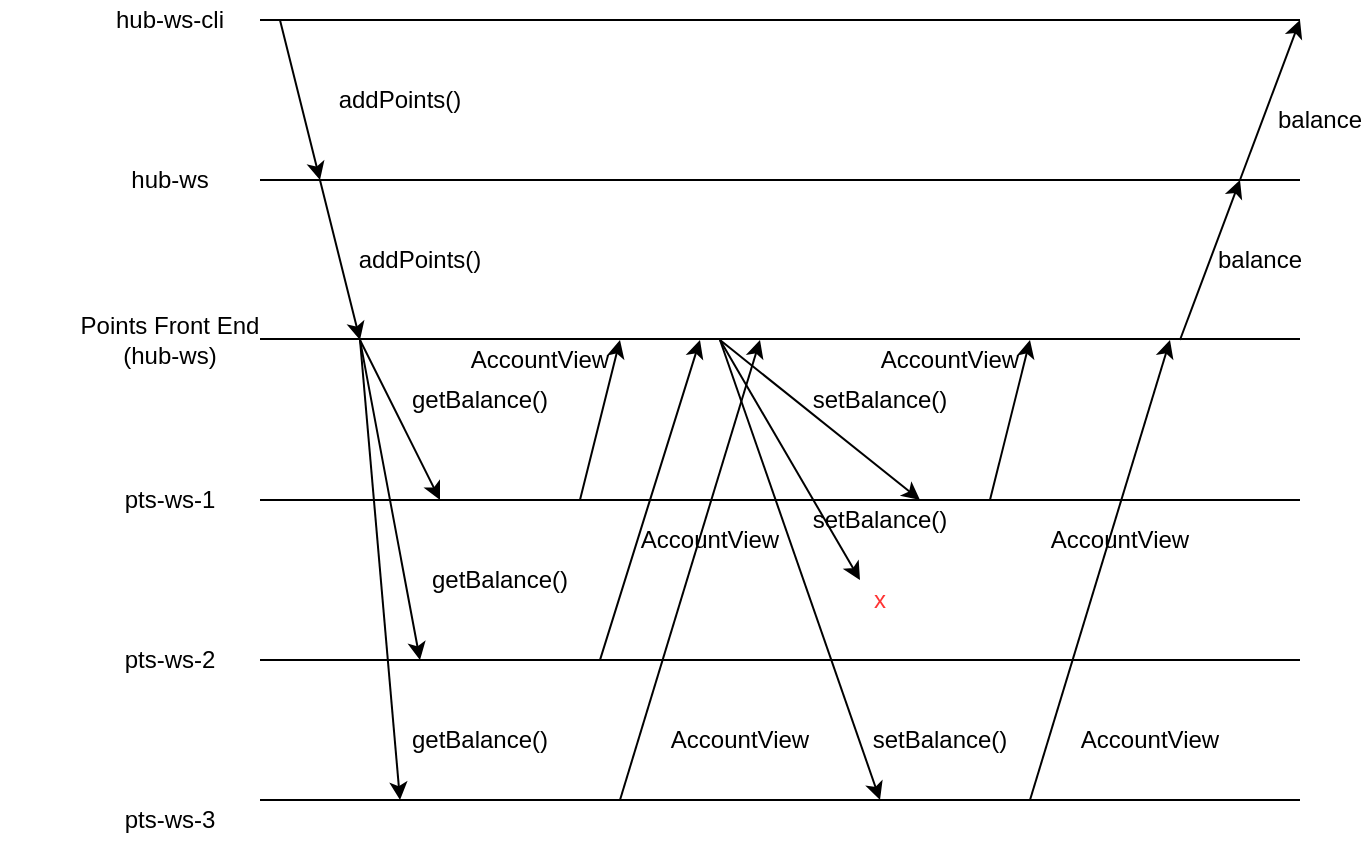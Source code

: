 <mxfile version="10.6.6" type="device"><diagram id="R9fSAzgstM5bLLaOXAIn" name="Page-1"><mxGraphModel dx="1398" dy="845" grid="1" gridSize="10" guides="1" tooltips="1" connect="1" arrows="1" fold="1" page="1" pageScale="1" pageWidth="850" pageHeight="1100" math="0" shadow="0"><root><mxCell id="0"/><mxCell id="1" parent="0"/><mxCell id="VkaTGVpFnsw6u0CN8JUa-1" value="" style="endArrow=none;html=1;" edge="1" parent="1"><mxGeometry width="50" height="50" relative="1" as="geometry"><mxPoint x="160" y="160" as="sourcePoint"/><mxPoint x="680" y="160" as="targetPoint"/></mxGeometry></mxCell><mxCell id="VkaTGVpFnsw6u0CN8JUa-3" value="" style="endArrow=none;html=1;" edge="1" parent="1"><mxGeometry width="50" height="50" relative="1" as="geometry"><mxPoint x="160" y="240" as="sourcePoint"/><mxPoint x="680" y="240" as="targetPoint"/></mxGeometry></mxCell><mxCell id="VkaTGVpFnsw6u0CN8JUa-5" value="" style="endArrow=none;html=1;" edge="1" parent="1"><mxGeometry width="50" height="50" relative="1" as="geometry"><mxPoint x="160" y="319.5" as="sourcePoint"/><mxPoint x="680" y="319.5" as="targetPoint"/></mxGeometry></mxCell><mxCell id="VkaTGVpFnsw6u0CN8JUa-6" value="" style="endArrow=none;html=1;" edge="1" parent="1"><mxGeometry width="50" height="50" relative="1" as="geometry"><mxPoint x="160" y="400" as="sourcePoint"/><mxPoint x="680" y="400" as="targetPoint"/></mxGeometry></mxCell><mxCell id="VkaTGVpFnsw6u0CN8JUa-7" value="" style="endArrow=none;html=1;" edge="1" parent="1"><mxGeometry width="50" height="50" relative="1" as="geometry"><mxPoint x="160" y="480" as="sourcePoint"/><mxPoint x="680" y="480" as="targetPoint"/></mxGeometry></mxCell><mxCell id="VkaTGVpFnsw6u0CN8JUa-9" value="addPoints()" style="text;html=1;strokeColor=none;fillColor=none;align=center;verticalAlign=middle;whiteSpace=wrap;rounded=0;" vertex="1" parent="1"><mxGeometry x="210" y="190" width="40" height="20" as="geometry"/></mxCell><mxCell id="VkaTGVpFnsw6u0CN8JUa-12" value="&lt;div&gt;hub-ws-cli&lt;/div&gt;" style="text;html=1;strokeColor=none;fillColor=none;align=center;verticalAlign=middle;whiteSpace=wrap;rounded=0;" vertex="1" parent="1"><mxGeometry x="85" y="150" width="60" height="20" as="geometry"/></mxCell><mxCell id="VkaTGVpFnsw6u0CN8JUa-15" value="hub-ws" style="text;html=1;strokeColor=none;fillColor=none;align=center;verticalAlign=middle;whiteSpace=wrap;rounded=0;" vertex="1" parent="1"><mxGeometry x="85" y="230" width="60" height="20" as="geometry"/></mxCell><mxCell id="VkaTGVpFnsw6u0CN8JUa-16" value="&lt;div&gt;Points Front End &lt;br&gt;&lt;/div&gt;&lt;div&gt;(hub-ws)&lt;/div&gt;" style="text;html=1;strokeColor=none;fillColor=none;align=center;verticalAlign=middle;whiteSpace=wrap;rounded=0;" vertex="1" parent="1"><mxGeometry x="30" y="310" width="170" height="20" as="geometry"/></mxCell><mxCell id="VkaTGVpFnsw6u0CN8JUa-18" value="pts-ws-1" style="text;html=1;strokeColor=none;fillColor=none;align=center;verticalAlign=middle;whiteSpace=wrap;rounded=0;" vertex="1" parent="1"><mxGeometry x="70" y="390" width="90" height="20" as="geometry"/></mxCell><mxCell id="VkaTGVpFnsw6u0CN8JUa-21" value="" style="endArrow=classic;html=1;" edge="1" parent="1"><mxGeometry width="50" height="50" relative="1" as="geometry"><mxPoint x="170" y="160" as="sourcePoint"/><mxPoint x="190" y="240" as="targetPoint"/></mxGeometry></mxCell><mxCell id="VkaTGVpFnsw6u0CN8JUa-23" value="" style="endArrow=classic;html=1;" edge="1" parent="1"><mxGeometry width="50" height="50" relative="1" as="geometry"><mxPoint x="190" y="240" as="sourcePoint"/><mxPoint x="210" y="320" as="targetPoint"/></mxGeometry></mxCell><mxCell id="VkaTGVpFnsw6u0CN8JUa-24" value="addPoints()" style="text;html=1;strokeColor=none;fillColor=none;align=center;verticalAlign=middle;whiteSpace=wrap;rounded=0;" vertex="1" parent="1"><mxGeometry x="220" y="270" width="40" height="20" as="geometry"/></mxCell><mxCell id="VkaTGVpFnsw6u0CN8JUa-25" value="pts-ws-2" style="text;html=1;strokeColor=none;fillColor=none;align=center;verticalAlign=middle;whiteSpace=wrap;rounded=0;" vertex="1" parent="1"><mxGeometry x="70" y="470" width="90" height="20" as="geometry"/></mxCell><mxCell id="VkaTGVpFnsw6u0CN8JUa-26" value="pts-ws-3" style="text;html=1;strokeColor=none;fillColor=none;align=center;verticalAlign=middle;whiteSpace=wrap;rounded=0;" vertex="1" parent="1"><mxGeometry x="70" y="550" width="90" height="20" as="geometry"/></mxCell><mxCell id="VkaTGVpFnsw6u0CN8JUa-27" value="" style="endArrow=none;html=1;" edge="1" parent="1"><mxGeometry width="50" height="50" relative="1" as="geometry"><mxPoint x="160" y="550" as="sourcePoint"/><mxPoint x="680" y="550" as="targetPoint"/></mxGeometry></mxCell><mxCell id="VkaTGVpFnsw6u0CN8JUa-28" value="" style="endArrow=classic;html=1;" edge="1" parent="1"><mxGeometry width="50" height="50" relative="1" as="geometry"><mxPoint x="210" y="320" as="sourcePoint"/><mxPoint x="230" y="550" as="targetPoint"/></mxGeometry></mxCell><mxCell id="VkaTGVpFnsw6u0CN8JUa-29" value="" style="endArrow=classic;html=1;" edge="1" parent="1"><mxGeometry width="50" height="50" relative="1" as="geometry"><mxPoint x="210" y="320" as="sourcePoint"/><mxPoint x="240" y="480" as="targetPoint"/></mxGeometry></mxCell><mxCell id="VkaTGVpFnsw6u0CN8JUa-31" value="" style="endArrow=classic;html=1;" edge="1" parent="1"><mxGeometry width="50" height="50" relative="1" as="geometry"><mxPoint x="210" y="320" as="sourcePoint"/><mxPoint x="250" y="400" as="targetPoint"/></mxGeometry></mxCell><mxCell id="VkaTGVpFnsw6u0CN8JUa-32" value="getBalance()" style="text;html=1;strokeColor=none;fillColor=none;align=center;verticalAlign=middle;whiteSpace=wrap;rounded=0;" vertex="1" parent="1"><mxGeometry x="250" y="340" width="40" height="20" as="geometry"/></mxCell><mxCell id="VkaTGVpFnsw6u0CN8JUa-33" value="getBalance()" style="text;html=1;strokeColor=none;fillColor=none;align=center;verticalAlign=middle;whiteSpace=wrap;rounded=0;" vertex="1" parent="1"><mxGeometry x="260" y="430" width="40" height="20" as="geometry"/></mxCell><mxCell id="VkaTGVpFnsw6u0CN8JUa-34" value="getBalance()" style="text;html=1;strokeColor=none;fillColor=none;align=center;verticalAlign=middle;whiteSpace=wrap;rounded=0;" vertex="1" parent="1"><mxGeometry x="250" y="510" width="40" height="20" as="geometry"/></mxCell><mxCell id="VkaTGVpFnsw6u0CN8JUa-35" value="" style="endArrow=classic;html=1;" edge="1" parent="1"><mxGeometry width="50" height="50" relative="1" as="geometry"><mxPoint x="320" y="400" as="sourcePoint"/><mxPoint x="340" y="320" as="targetPoint"/></mxGeometry></mxCell><mxCell id="VkaTGVpFnsw6u0CN8JUa-36" value="" style="endArrow=classic;html=1;" edge="1" parent="1"><mxGeometry width="50" height="50" relative="1" as="geometry"><mxPoint x="330" y="480" as="sourcePoint"/><mxPoint x="380" y="320" as="targetPoint"/></mxGeometry></mxCell><mxCell id="VkaTGVpFnsw6u0CN8JUa-37" value="" style="endArrow=classic;html=1;" edge="1" parent="1"><mxGeometry width="50" height="50" relative="1" as="geometry"><mxPoint x="340" y="550" as="sourcePoint"/><mxPoint x="410" y="320" as="targetPoint"/></mxGeometry></mxCell><mxCell id="VkaTGVpFnsw6u0CN8JUa-40" value="AccountView" style="text;html=1;strokeColor=none;fillColor=none;align=center;verticalAlign=middle;whiteSpace=wrap;rounded=0;fontColor=#000000;" vertex="1" parent="1"><mxGeometry x="380" y="510" width="40" height="20" as="geometry"/></mxCell><mxCell id="VkaTGVpFnsw6u0CN8JUa-41" value="AccountView" style="text;html=1;strokeColor=none;fillColor=none;align=center;verticalAlign=middle;whiteSpace=wrap;rounded=0;fontColor=#000000;" vertex="1" parent="1"><mxGeometry x="365" y="410" width="40" height="20" as="geometry"/></mxCell><mxCell id="VkaTGVpFnsw6u0CN8JUa-42" value="AccountView" style="text;html=1;strokeColor=none;fillColor=none;align=center;verticalAlign=middle;whiteSpace=wrap;rounded=0;fontColor=#000000;" vertex="1" parent="1"><mxGeometry x="280" y="320" width="40" height="20" as="geometry"/></mxCell><mxCell id="VkaTGVpFnsw6u0CN8JUa-44" value="" style="endArrow=classic;html=1;fontColor=#000000;" edge="1" parent="1"><mxGeometry width="50" height="50" relative="1" as="geometry"><mxPoint x="620" y="320" as="sourcePoint"/><mxPoint x="650" y="240" as="targetPoint"/></mxGeometry></mxCell><mxCell id="VkaTGVpFnsw6u0CN8JUa-45" value="" style="endArrow=classic;html=1;fontColor=#000000;" edge="1" parent="1"><mxGeometry width="50" height="50" relative="1" as="geometry"><mxPoint x="650" y="240" as="sourcePoint"/><mxPoint x="680" y="160" as="targetPoint"/></mxGeometry></mxCell><mxCell id="VkaTGVpFnsw6u0CN8JUa-47" value="" style="endArrow=classic;html=1;" edge="1" parent="1"><mxGeometry width="50" height="50" relative="1" as="geometry"><mxPoint x="390" y="320" as="sourcePoint"/><mxPoint x="490" y="400" as="targetPoint"/></mxGeometry></mxCell><mxCell id="VkaTGVpFnsw6u0CN8JUa-48" value="" style="endArrow=classic;html=1;" edge="1" parent="1"><mxGeometry width="50" height="50" relative="1" as="geometry"><mxPoint x="390" y="320" as="sourcePoint"/><mxPoint x="460" y="440" as="targetPoint"/></mxGeometry></mxCell><mxCell id="VkaTGVpFnsw6u0CN8JUa-49" value="" style="endArrow=classic;html=1;" edge="1" parent="1"><mxGeometry width="50" height="50" relative="1" as="geometry"><mxPoint x="390" y="320" as="sourcePoint"/><mxPoint x="470" y="550" as="targetPoint"/></mxGeometry></mxCell><mxCell id="VkaTGVpFnsw6u0CN8JUa-50" value="setBalance()" style="text;html=1;strokeColor=none;fillColor=none;align=center;verticalAlign=middle;whiteSpace=wrap;rounded=0;" vertex="1" parent="1"><mxGeometry x="450" y="340" width="40" height="20" as="geometry"/></mxCell><mxCell id="VkaTGVpFnsw6u0CN8JUa-52" value="setBalance()" style="text;html=1;strokeColor=none;fillColor=none;align=center;verticalAlign=middle;whiteSpace=wrap;rounded=0;" vertex="1" parent="1"><mxGeometry x="480" y="510" width="40" height="20" as="geometry"/></mxCell><mxCell id="VkaTGVpFnsw6u0CN8JUa-53" value="" style="endArrow=classic;html=1;" edge="1" parent="1"><mxGeometry width="50" height="50" relative="1" as="geometry"><mxPoint x="525" y="400" as="sourcePoint"/><mxPoint x="545" y="320" as="targetPoint"/></mxGeometry></mxCell><mxCell id="VkaTGVpFnsw6u0CN8JUa-55" value="" style="endArrow=classic;html=1;" edge="1" parent="1"><mxGeometry width="50" height="50" relative="1" as="geometry"><mxPoint x="545" y="550" as="sourcePoint"/><mxPoint x="615" y="320" as="targetPoint"/></mxGeometry></mxCell><mxCell id="VkaTGVpFnsw6u0CN8JUa-56" value="AccountView" style="text;html=1;strokeColor=none;fillColor=none;align=center;verticalAlign=middle;whiteSpace=wrap;rounded=0;fontColor=#000000;" vertex="1" parent="1"><mxGeometry x="570" y="410" width="40" height="20" as="geometry"/></mxCell><mxCell id="VkaTGVpFnsw6u0CN8JUa-57" value="AccountView" style="text;html=1;strokeColor=none;fillColor=none;align=center;verticalAlign=middle;whiteSpace=wrap;rounded=0;fontColor=#000000;" vertex="1" parent="1"><mxGeometry x="585" y="510" width="40" height="20" as="geometry"/></mxCell><mxCell id="VkaTGVpFnsw6u0CN8JUa-58" value="AccountView" style="text;html=1;strokeColor=none;fillColor=none;align=center;verticalAlign=middle;whiteSpace=wrap;rounded=0;fontColor=#000000;" vertex="1" parent="1"><mxGeometry x="485" y="320" width="40" height="20" as="geometry"/></mxCell><mxCell id="VkaTGVpFnsw6u0CN8JUa-59" value="x" style="text;html=1;strokeColor=none;fillColor=none;align=center;verticalAlign=middle;whiteSpace=wrap;rounded=0;fontColor=#FF3333;" vertex="1" parent="1"><mxGeometry x="450" y="440" width="40" height="20" as="geometry"/></mxCell><mxCell id="VkaTGVpFnsw6u0CN8JUa-60" value="setBalance()" style="text;html=1;strokeColor=none;fillColor=none;align=center;verticalAlign=middle;whiteSpace=wrap;rounded=0;" vertex="1" parent="1"><mxGeometry x="450" y="400" width="40" height="20" as="geometry"/></mxCell><mxCell id="VkaTGVpFnsw6u0CN8JUa-62" value="balance" style="text;html=1;strokeColor=none;fillColor=none;align=center;verticalAlign=middle;whiteSpace=wrap;rounded=0;fontColor=#000000;" vertex="1" parent="1"><mxGeometry x="640" y="270" width="40" height="20" as="geometry"/></mxCell><mxCell id="VkaTGVpFnsw6u0CN8JUa-64" value="balance" style="text;html=1;strokeColor=none;fillColor=none;align=center;verticalAlign=middle;whiteSpace=wrap;rounded=0;fontColor=#000000;" vertex="1" parent="1"><mxGeometry x="670" y="200" width="40" height="20" as="geometry"/></mxCell></root></mxGraphModel></diagram></mxfile>